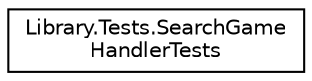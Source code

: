 digraph "Graphical Class Hierarchy"
{
 // INTERACTIVE_SVG=YES
 // LATEX_PDF_SIZE
  edge [fontname="Helvetica",fontsize="10",labelfontname="Helvetica",labelfontsize="10"];
  node [fontname="Helvetica",fontsize="10",shape=record];
  rankdir="LR";
  Node0 [label="Library.Tests.SearchGame\lHandlerTests",height=0.2,width=0.4,color="black", fillcolor="white", style="filled",URL="$classLibrary_1_1Tests_1_1SearchGameHandlerTests.html",tooltip=" "];
}
